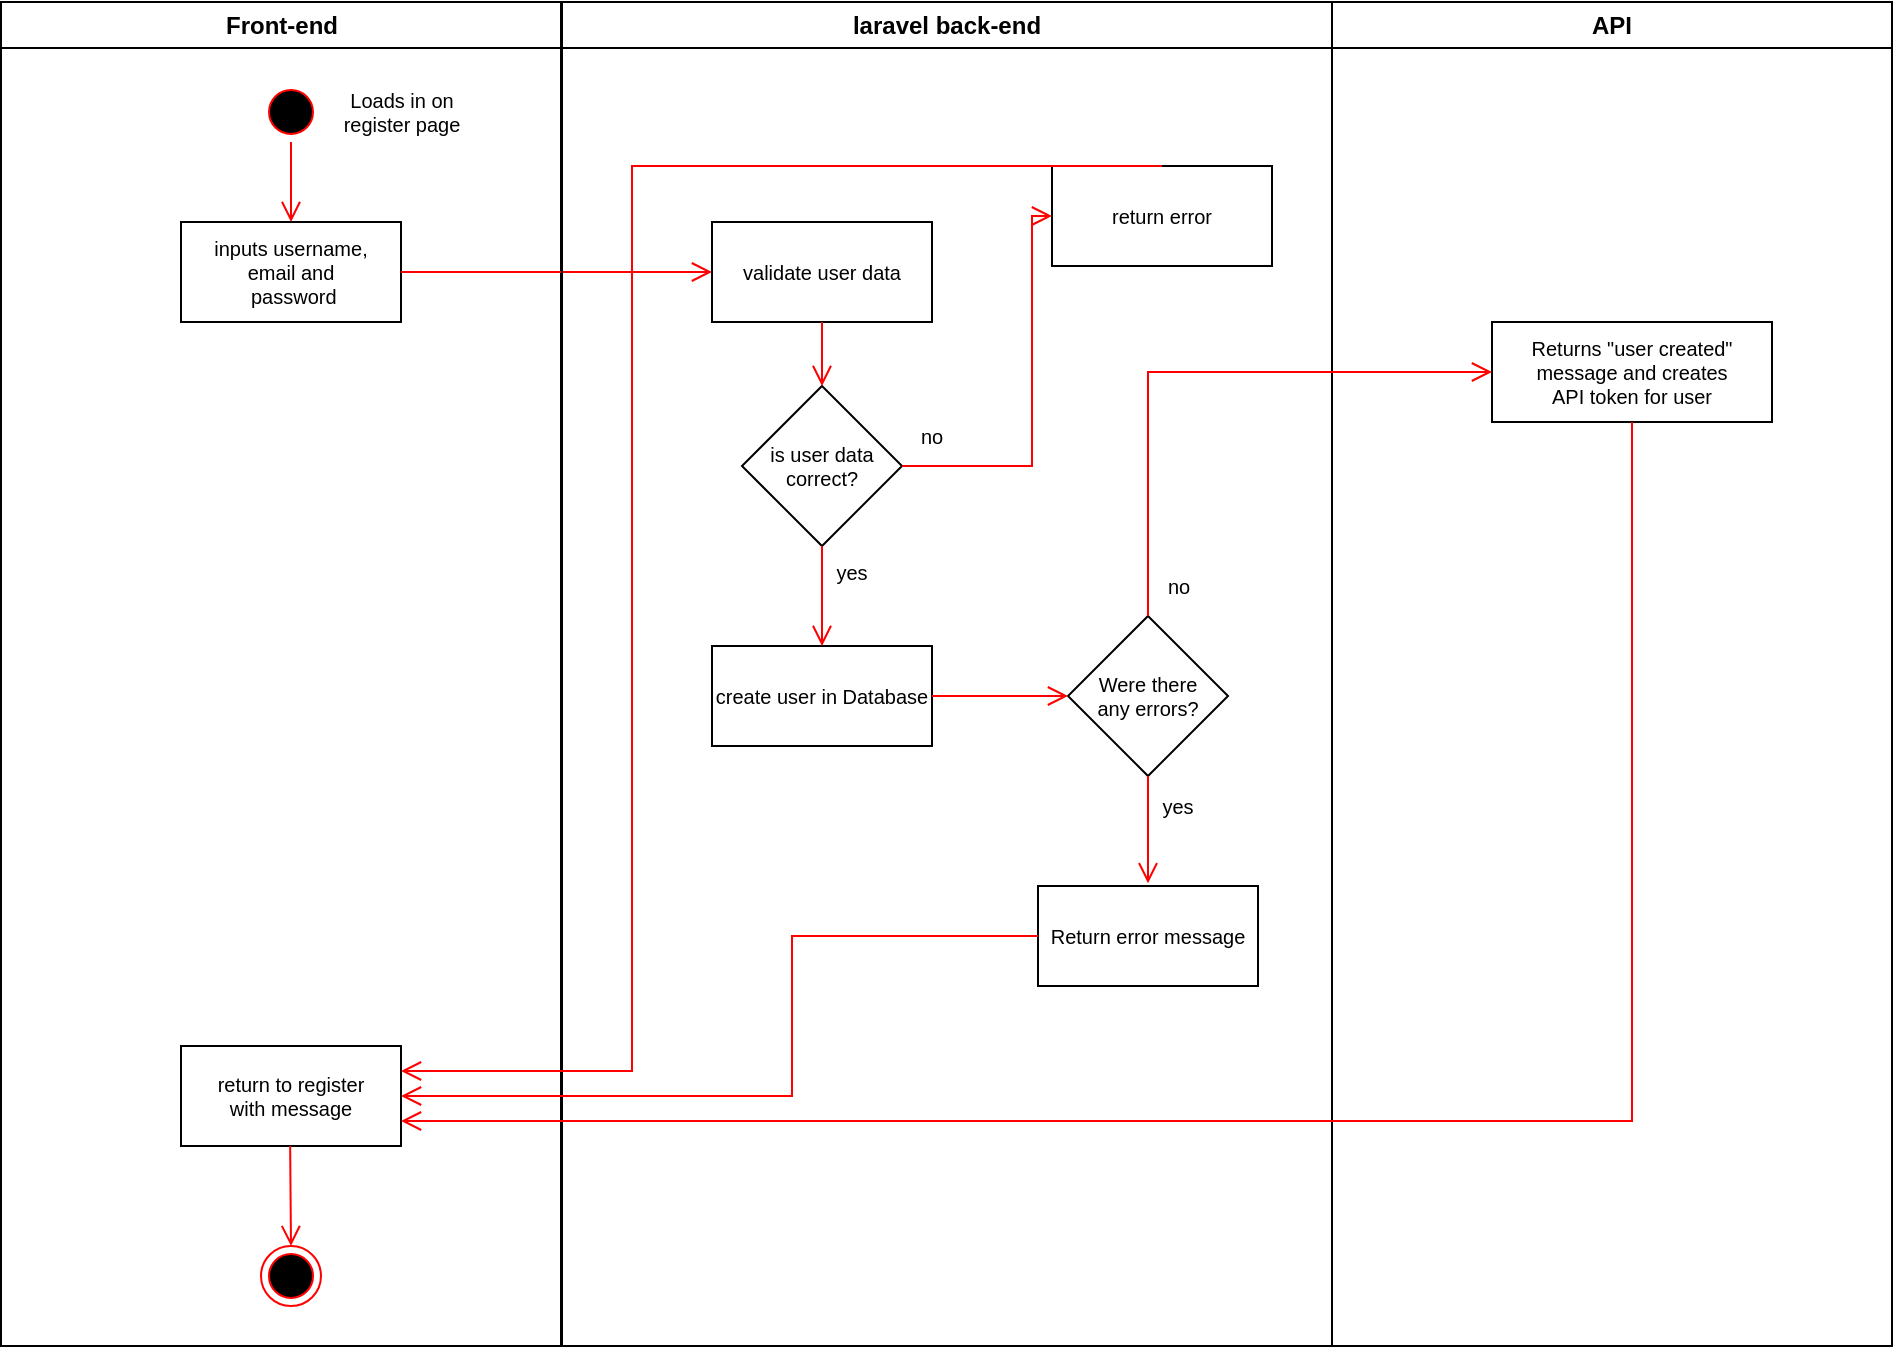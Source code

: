 <mxfile version="20.8.16" type="device"><diagram name="Page-1" id="e7e014a7-5840-1c2e-5031-d8a46d1fe8dd"><mxGraphModel dx="1036" dy="614" grid="1" gridSize="10" guides="1" tooltips="1" connect="1" arrows="1" fold="1" page="1" pageScale="1" pageWidth="1169" pageHeight="826" background="none" math="0" shadow="0"><root><mxCell id="0"/><mxCell id="1" parent="0"/><mxCell id="2" value="Front-end" style="swimlane;whiteSpace=wrap;startSize=23;" parent="1" vertex="1"><mxGeometry x="164.5" y="128" width="280" height="672" as="geometry"/></mxCell><mxCell id="5" value="" style="ellipse;shape=startState;fillColor=#000000;strokeColor=#ff0000;" parent="2" vertex="1"><mxGeometry x="130" y="40" width="30" height="30" as="geometry"/></mxCell><mxCell id="6" value="" style="edgeStyle=elbowEdgeStyle;elbow=horizontal;verticalAlign=bottom;endArrow=open;endSize=8;strokeColor=#FF0000;endFill=1;rounded=0" parent="2" source="5" target="7" edge="1"><mxGeometry x="100" y="40" as="geometry"><mxPoint x="115" y="110" as="targetPoint"/></mxGeometry></mxCell><mxCell id="7" value="inputs username, &#10;email and&#10; password" style="fontSize=10;" parent="2" vertex="1"><mxGeometry x="90" y="110" width="110" height="50" as="geometry"/></mxCell><mxCell id="S2mwLjpXw-cTstC-AT4r-44" value="Loads in on register page" style="text;html=1;strokeColor=none;fillColor=none;align=center;verticalAlign=middle;whiteSpace=wrap;rounded=0;fontSize=10;" parent="2" vertex="1"><mxGeometry x="160" y="40" width="80" height="30" as="geometry"/></mxCell><mxCell id="S2mwLjpXw-cTstC-AT4r-85" value="return to register &#10;with message" style="fontSize=10;" parent="2" vertex="1"><mxGeometry x="90" y="522" width="110" height="50" as="geometry"/></mxCell><mxCell id="S2mwLjpXw-cTstC-AT4r-100" value="" style="ellipse;html=1;shape=endState;fillColor=#000000;strokeColor=#ff0000;fontSize=10;" parent="2" vertex="1"><mxGeometry x="130" y="622" width="30" height="30" as="geometry"/></mxCell><mxCell id="S2mwLjpXw-cTstC-AT4r-101" value="" style="edgeStyle=elbowEdgeStyle;elbow=horizontal;verticalAlign=bottom;endArrow=open;endSize=8;strokeColor=#FF0000;endFill=1;rounded=0;entryX=0.5;entryY=0;entryDx=0;entryDy=0;" parent="2" target="S2mwLjpXw-cTstC-AT4r-100" edge="1"><mxGeometry x="-64.92" y="414" as="geometry"><mxPoint x="144.58" y="612" as="targetPoint"/><mxPoint x="144.58" y="572" as="sourcePoint"/></mxGeometry></mxCell><mxCell id="3" value="API" style="swimlane;whiteSpace=wrap" parent="1" vertex="1"><mxGeometry x="830" y="128" width="280" height="672" as="geometry"/></mxCell><mxCell id="S2mwLjpXw-cTstC-AT4r-70" value="Returns &quot;user created&quot; &#10;message and creates &#10;API token for user" style="fontSize=10;" parent="3" vertex="1"><mxGeometry x="80" y="160" width="110" height="50" as="geometry"/></mxCell><mxCell id="S2mwLjpXw-cTstC-AT4r-79" value="Returns &quot;user created&quot; &#10;message and creates &#10;API token for user" style="fontSize=10;" parent="3" vertex="1"><mxGeometry x="80" y="160" width="140" height="50" as="geometry"/></mxCell><mxCell id="S2mwLjpXw-cTstC-AT4r-48" value="" style="edgeStyle=elbowEdgeStyle;elbow=horizontal;verticalAlign=bottom;endArrow=open;endSize=8;strokeColor=#FF0000;endFill=1;rounded=0;entryX=0;entryY=0.5;entryDx=0;entryDy=0;exitX=1;exitY=0.5;exitDx=0;exitDy=0;" parent="1" source="7" target="S2mwLjpXw-cTstC-AT4r-49" edge="1"><mxGeometry x="110" y="50" as="geometry"><mxPoint x="320" y="248" as="targetPoint"/><mxPoint x="319.5" y="208" as="sourcePoint"/></mxGeometry></mxCell><mxCell id="S2mwLjpXw-cTstC-AT4r-49" value="validate user data" style="fontSize=10;" parent="1" vertex="1"><mxGeometry x="520" y="238" width="110" height="50" as="geometry"/></mxCell><mxCell id="S2mwLjpXw-cTstC-AT4r-50" value="laravel back-end" style="swimlane;whiteSpace=wrap" parent="1" vertex="1"><mxGeometry x="445" y="128" width="385" height="672" as="geometry"/></mxCell><mxCell id="S2mwLjpXw-cTstC-AT4r-51" value="is user data correct?" style="rhombus;whiteSpace=wrap;html=1;fontSize=10;" parent="S2mwLjpXw-cTstC-AT4r-50" vertex="1"><mxGeometry x="90" y="192" width="80" height="80" as="geometry"/></mxCell><mxCell id="S2mwLjpXw-cTstC-AT4r-58" value="no" style="text;html=1;strokeColor=none;fillColor=none;align=center;verticalAlign=middle;whiteSpace=wrap;rounded=0;fontSize=10;" parent="S2mwLjpXw-cTstC-AT4r-50" vertex="1"><mxGeometry x="155" y="202" width="60" height="30" as="geometry"/></mxCell><mxCell id="S2mwLjpXw-cTstC-AT4r-63" value="yes" style="text;html=1;strokeColor=none;fillColor=none;align=center;verticalAlign=middle;whiteSpace=wrap;rounded=0;fontSize=10;" parent="S2mwLjpXw-cTstC-AT4r-50" vertex="1"><mxGeometry x="115" y="270" width="60" height="30" as="geometry"/></mxCell><mxCell id="S2mwLjpXw-cTstC-AT4r-65" value="return error" style="fontSize=10;" parent="S2mwLjpXw-cTstC-AT4r-50" vertex="1"><mxGeometry x="245" y="82" width="110" height="50" as="geometry"/></mxCell><mxCell id="S2mwLjpXw-cTstC-AT4r-57" value="" style="edgeStyle=elbowEdgeStyle;elbow=horizontal;verticalAlign=bottom;endArrow=open;endSize=8;strokeColor=#FF0000;endFill=1;rounded=0;exitX=1;exitY=0.5;exitDx=0;exitDy=0;entryX=0;entryY=0.5;entryDx=0;entryDy=0;" parent="S2mwLjpXw-cTstC-AT4r-50" source="S2mwLjpXw-cTstC-AT4r-51" target="S2mwLjpXw-cTstC-AT4r-65" edge="1"><mxGeometry x="-315" y="-58" as="geometry"><mxPoint x="255" y="132" as="targetPoint"/><mxPoint x="140" y="170" as="sourcePoint"/><Array as="points"><mxPoint x="235" y="112"/></Array></mxGeometry></mxCell><mxCell id="S2mwLjpXw-cTstC-AT4r-68" value="create user in Database" style="fontSize=10;" parent="S2mwLjpXw-cTstC-AT4r-50" vertex="1"><mxGeometry x="75" y="322" width="110" height="50" as="geometry"/></mxCell><mxCell id="S2mwLjpXw-cTstC-AT4r-66" value="" style="edgeStyle=elbowEdgeStyle;elbow=horizontal;verticalAlign=bottom;endArrow=open;endSize=8;strokeColor=#FF0000;endFill=1;rounded=0;entryX=0.5;entryY=0;entryDx=0;entryDy=0;exitX=0.5;exitY=1;exitDx=0;exitDy=0;" parent="S2mwLjpXw-cTstC-AT4r-50" source="S2mwLjpXw-cTstC-AT4r-51" target="S2mwLjpXw-cTstC-AT4r-68" edge="1"><mxGeometry x="-325" y="76" as="geometry"><mxPoint x="130" y="336" as="targetPoint"/><mxPoint x="130" y="304" as="sourcePoint"/></mxGeometry></mxCell><mxCell id="S2mwLjpXw-cTstC-AT4r-72" value="Were there &lt;br&gt;any errors?" style="rhombus;whiteSpace=wrap;html=1;fontSize=10;" parent="S2mwLjpXw-cTstC-AT4r-50" vertex="1"><mxGeometry x="253" y="307" width="80" height="80" as="geometry"/></mxCell><mxCell id="S2mwLjpXw-cTstC-AT4r-73" value="" style="edgeStyle=elbowEdgeStyle;elbow=horizontal;verticalAlign=bottom;endArrow=open;endSize=8;strokeColor=#FF0000;endFill=1;rounded=0;entryX=0;entryY=0.5;entryDx=0;entryDy=0;exitX=1;exitY=0.5;exitDx=0;exitDy=0;" parent="S2mwLjpXw-cTstC-AT4r-50" source="S2mwLjpXw-cTstC-AT4r-68" target="S2mwLjpXw-cTstC-AT4r-72" edge="1"><mxGeometry x="-429.5" y="139" as="geometry"><mxPoint x="-19.5" y="352" as="targetPoint"/><mxPoint x="-175" y="352" as="sourcePoint"/></mxGeometry></mxCell><mxCell id="S2mwLjpXw-cTstC-AT4r-78" value="" style="edgeStyle=elbowEdgeStyle;elbow=horizontal;verticalAlign=bottom;endArrow=open;endSize=8;strokeColor=#FF0000;endFill=1;rounded=0;entryX=0.503;entryY=-0.028;entryDx=0;entryDy=0;exitX=0.5;exitY=1;exitDx=0;exitDy=0;entryPerimeter=0;" parent="S2mwLjpXw-cTstC-AT4r-50" source="S2mwLjpXw-cTstC-AT4r-72" target="S2mwLjpXw-cTstC-AT4r-80" edge="1"><mxGeometry x="-607.5" y="63" as="geometry"><mxPoint x="292.5" y="437" as="targetPoint"/><mxPoint x="292.5" y="387" as="sourcePoint"/></mxGeometry></mxCell><mxCell id="S2mwLjpXw-cTstC-AT4r-80" value="Return error message" style="fontSize=10;" parent="S2mwLjpXw-cTstC-AT4r-50" vertex="1"><mxGeometry x="238" y="442" width="110" height="50" as="geometry"/></mxCell><mxCell id="S2mwLjpXw-cTstC-AT4r-82" value="yes" style="text;html=1;strokeColor=none;fillColor=none;align=center;verticalAlign=middle;whiteSpace=wrap;rounded=0;fontSize=10;" parent="S2mwLjpXw-cTstC-AT4r-50" vertex="1"><mxGeometry x="278" y="387" width="60" height="30" as="geometry"/></mxCell><mxCell id="S2mwLjpXw-cTstC-AT4r-76" value="no" style="text;html=1;align=center;verticalAlign=middle;resizable=0;points=[];autosize=1;strokeColor=none;fillColor=none;fontSize=10;" parent="S2mwLjpXw-cTstC-AT4r-50" vertex="1"><mxGeometry x="293" y="277" width="30" height="30" as="geometry"/></mxCell><mxCell id="S2mwLjpXw-cTstC-AT4r-52" value="" style="edgeStyle=elbowEdgeStyle;elbow=horizontal;verticalAlign=bottom;endArrow=open;endSize=8;strokeColor=#FF0000;endFill=1;rounded=0;entryX=0.5;entryY=0;entryDx=0;entryDy=0;exitX=0.5;exitY=1;exitDx=0;exitDy=0;" parent="1" source="S2mwLjpXw-cTstC-AT4r-49" target="S2mwLjpXw-cTstC-AT4r-51" edge="1"><mxGeometry x="120" y="60" as="geometry"><mxPoint x="530" y="273" as="targetPoint"/><mxPoint x="374.5" y="273" as="sourcePoint"/></mxGeometry></mxCell><mxCell id="S2mwLjpXw-cTstC-AT4r-74" value="" style="edgeStyle=elbowEdgeStyle;elbow=horizontal;verticalAlign=bottom;endArrow=open;endSize=8;strokeColor=#FF0000;endFill=1;rounded=0;entryX=0;entryY=0.5;entryDx=0;entryDy=0;exitX=0.5;exitY=0;exitDx=0;exitDy=0;" parent="1" source="S2mwLjpXw-cTstC-AT4r-72" target="S2mwLjpXw-cTstC-AT4r-70" edge="1"><mxGeometry x="-281.5" y="138.5" as="geometry"><mxPoint x="846" y="474.5" as="targetPoint"/><mxPoint x="778" y="474.5" as="sourcePoint"/><Array as="points"><mxPoint x="738" y="380"/></Array></mxGeometry></mxCell><mxCell id="S2mwLjpXw-cTstC-AT4r-92" value="" style="edgeStyle=elbowEdgeStyle;elbow=horizontal;verticalAlign=bottom;endArrow=open;endSize=8;strokeColor=#FF0000;endFill=1;rounded=0;exitX=0.5;exitY=1;exitDx=0;exitDy=0;entryX=1;entryY=0.75;entryDx=0;entryDy=0;" parent="1" source="S2mwLjpXw-cTstC-AT4r-79" target="S2mwLjpXw-cTstC-AT4r-85" edge="1"><mxGeometry x="-109.5" y="228.5" as="geometry"><mxPoint x="550" y="750" as="targetPoint"/><mxPoint x="910" y="525" as="sourcePoint"/><Array as="points"><mxPoint x="980" y="580"/><mxPoint x="1010" y="550"/><mxPoint x="910" y="470"/></Array></mxGeometry></mxCell><mxCell id="S2mwLjpXw-cTstC-AT4r-93" value="" style="edgeStyle=elbowEdgeStyle;elbow=horizontal;verticalAlign=bottom;endArrow=open;endSize=8;strokeColor=#FF0000;endFill=1;rounded=0;exitX=0;exitY=0.5;exitDx=0;exitDy=0;entryX=1;entryY=0.5;entryDx=0;entryDy=0;" parent="1" source="S2mwLjpXw-cTstC-AT4r-80" target="S2mwLjpXw-cTstC-AT4r-85" edge="1"><mxGeometry x="-99.5" y="238.5" as="geometry"><mxPoint x="310" y="640" as="targetPoint"/><mxPoint x="990" y="348" as="sourcePoint"/><Array as="points"><mxPoint x="560" y="688"/><mxPoint x="683" y="790"/><mxPoint x="310" y="620"/></Array></mxGeometry></mxCell><mxCell id="S2mwLjpXw-cTstC-AT4r-94" value="" style="edgeStyle=elbowEdgeStyle;elbow=horizontal;verticalAlign=bottom;endArrow=open;endSize=8;strokeColor=#FF0000;endFill=1;rounded=0;exitX=0.5;exitY=0;exitDx=0;exitDy=0;entryX=1;entryY=0.25;entryDx=0;entryDy=0;" parent="1" source="S2mwLjpXw-cTstC-AT4r-65" target="S2mwLjpXw-cTstC-AT4r-85" edge="1"><mxGeometry x="491.5" y="22" as="geometry"><mxPoint x="260" y="570" as="targetPoint"/><mxPoint x="754.0" y="238" as="sourcePoint"/><Array as="points"><mxPoint x="480" y="250"/><mxPoint x="470" y="580"/><mxPoint x="450" y="510"/><mxPoint x="500" y="210"/><mxPoint x="470" y="160"/><mxPoint x="480" y="240"/><mxPoint x="511" y="160"/><mxPoint x="201" y="310"/><mxPoint x="754" y="170"/><mxPoint x="754" y="170"/><mxPoint x="754" y="220"/></Array></mxGeometry></mxCell></root></mxGraphModel></diagram></mxfile>